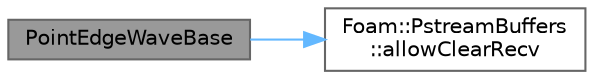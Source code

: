 digraph "PointEdgeWaveBase"
{
 // LATEX_PDF_SIZE
  bgcolor="transparent";
  edge [fontname=Helvetica,fontsize=10,labelfontname=Helvetica,labelfontsize=10];
  node [fontname=Helvetica,fontsize=10,shape=box,height=0.2,width=0.4];
  rankdir="LR";
  Node1 [id="Node000001",label="PointEdgeWaveBase",height=0.2,width=0.4,color="gray40", fillcolor="grey60", style="filled", fontcolor="black",tooltip=" "];
  Node1 -> Node2 [id="edge1_Node000001_Node000002",color="steelblue1",style="solid",tooltip=" "];
  Node2 [id="Node000002",label="Foam::PstreamBuffers\l::allowClearRecv",height=0.2,width=0.4,color="grey40", fillcolor="white", style="filled",URL="$classFoam_1_1PstreamBuffers.html#a5345909587e328e0b1df419d220f1a95",tooltip=" "];
}
